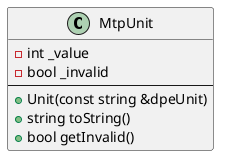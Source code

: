 @startuml

class MtpUnit {
    - int _value
    - bool _invalid
--
    + Unit(const string &dpeUnit)
    + string toString()
    + bool getInvalid()
}

@enduml